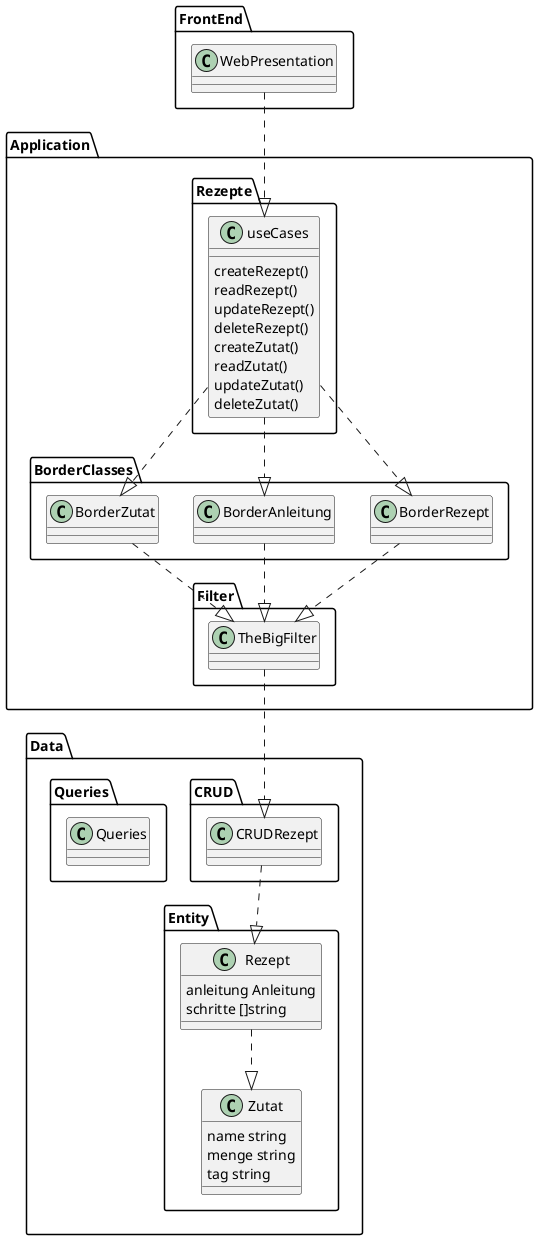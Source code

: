 @startuml
' Classes

package FrontEnd {
    class WebPresentation
}

package "Application"{

    package Rezepte{
        class useCases{
            createRezept()
            readRezept()
            updateRezept()
            deleteRezept()
            createZutat()
            readZutat()
            updateZutat()
            deleteZutat()
        }
    }

    package "Filter"{
        class TheBigFilter
    }
    package "BorderClasses"{
        class BorderRezept
        class BorderAnleitung
        class BorderZutat
    }
}

package "Data"{
    package "Entity"{

        class Rezept{
            anleitung Anleitung
            schritte []string
        }

        class Zutat{
            name string
            menge string
            tag string
        }
    }

    package "CRUD"{
        class CRUDRezept{
        }
    }

    package "Queries"{
        class Queries
    }
}

'Relations
Rezept ..|> Zutat

CRUDRezept ..|> Rezept

TheBigFilter ..|> CRUDRezept

BorderZutat ..|> TheBigFilter
BorderRezept ..|> TheBigFilter
BorderAnleitung ..|> TheBigFilter

useCases ..|> BorderZutat
useCases ..|> BorderRezept
useCases ..|> BorderAnleitung

WebPresentation ..|> useCases

@enduml